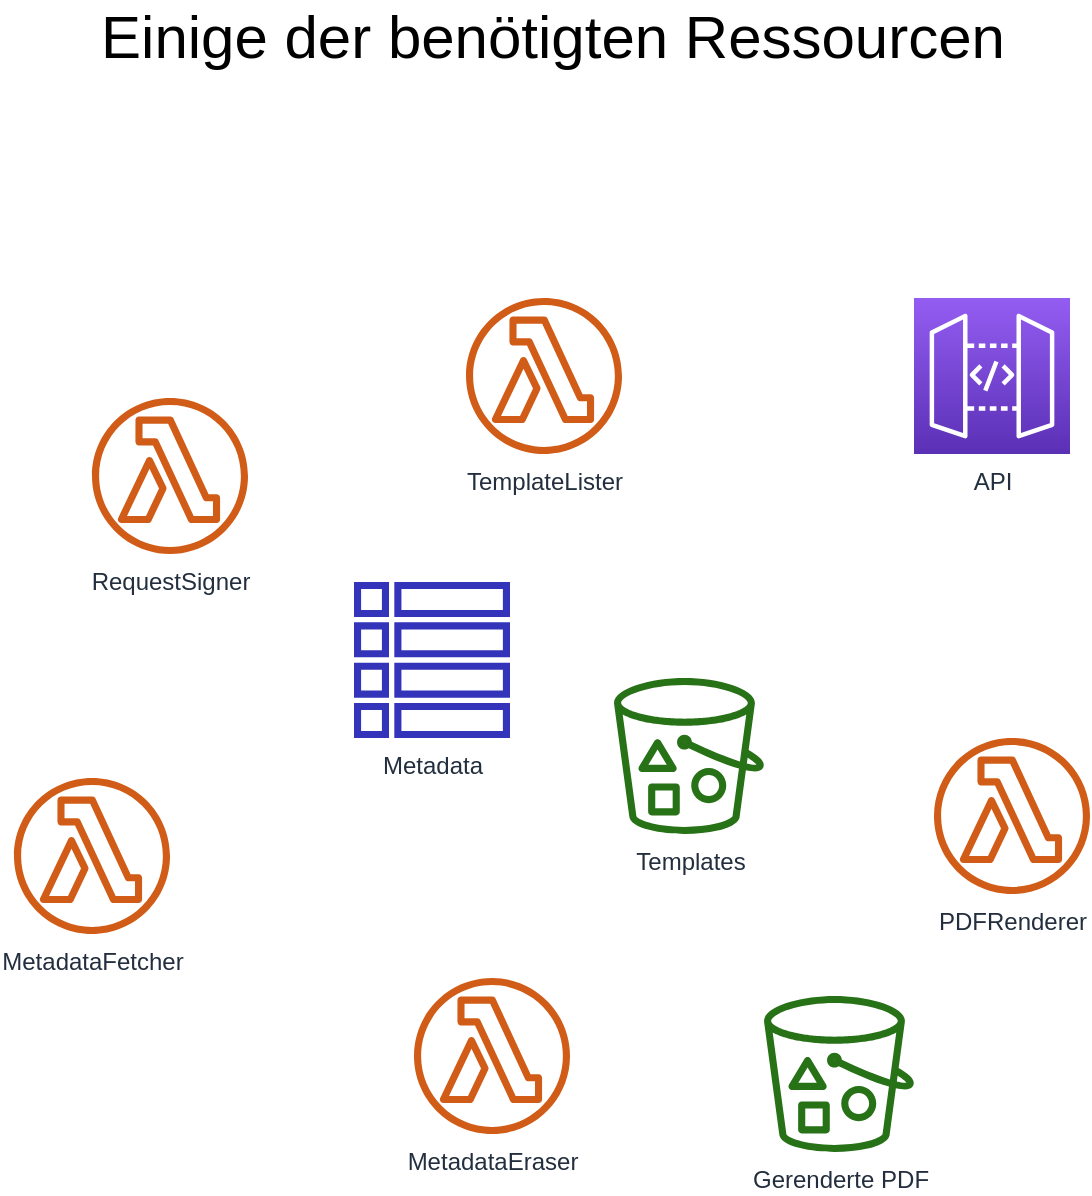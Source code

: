 <mxfile version="12.3.6" type="github" pages="4"><diagram id="9Qdbks4LsBm_zmxqTYXY" name="Page-1"><mxGraphModel dx="1172" dy="764" grid="1" gridSize="10" guides="1" tooltips="1" connect="1" arrows="1" fold="1" page="1" pageScale="1" pageWidth="850" pageHeight="1100" math="0" shadow="0"><root><mxCell id="0"/><mxCell id="1" parent="0"/><mxCell id="6UOuq9QrrFTKUcESdB24-1" value="RequestSigner" style="outlineConnect=0;fontColor=#232F3E;gradientColor=none;fillColor=#D05C17;strokeColor=none;dashed=0;verticalLabelPosition=bottom;verticalAlign=top;align=center;html=1;fontSize=12;fontStyle=0;aspect=fixed;pointerEvents=1;shape=mxgraph.aws4.lambda_function;" vertex="1" parent="1"><mxGeometry x="195" y="461" width="78" height="78" as="geometry"/></mxCell><mxCell id="6UOuq9QrrFTKUcESdB24-2" value="MetadataEraser" style="outlineConnect=0;fontColor=#232F3E;gradientColor=none;fillColor=#D05C17;strokeColor=none;dashed=0;verticalLabelPosition=bottom;verticalAlign=top;align=center;html=1;fontSize=12;fontStyle=0;aspect=fixed;pointerEvents=1;shape=mxgraph.aws4.lambda_function;" vertex="1" parent="1"><mxGeometry x="356" y="751" width="78" height="78" as="geometry"/></mxCell><mxCell id="6UOuq9QrrFTKUcESdB24-3" value="MetadataFetcher" style="outlineConnect=0;fontColor=#232F3E;gradientColor=none;fillColor=#D05C17;strokeColor=none;dashed=0;verticalLabelPosition=bottom;verticalAlign=top;align=center;html=1;fontSize=12;fontStyle=0;aspect=fixed;pointerEvents=1;shape=mxgraph.aws4.lambda_function;" vertex="1" parent="1"><mxGeometry x="156" y="651" width="78" height="78" as="geometry"/></mxCell><mxCell id="6UOuq9QrrFTKUcESdB24-4" value="TemplateLister" style="outlineConnect=0;fontColor=#232F3E;gradientColor=none;fillColor=#D05C17;strokeColor=none;dashed=0;verticalLabelPosition=bottom;verticalAlign=top;align=center;html=1;fontSize=12;fontStyle=0;aspect=fixed;pointerEvents=1;shape=mxgraph.aws4.lambda_function;" vertex="1" parent="1"><mxGeometry x="382" y="411" width="78" height="78" as="geometry"/></mxCell><mxCell id="6UOuq9QrrFTKUcESdB24-5" value="PDFRenderer" style="outlineConnect=0;fontColor=#232F3E;gradientColor=none;fillColor=#D05C17;strokeColor=none;dashed=0;verticalLabelPosition=bottom;verticalAlign=top;align=center;html=1;fontSize=12;fontStyle=0;aspect=fixed;pointerEvents=1;shape=mxgraph.aws4.lambda_function;" vertex="1" parent="1"><mxGeometry x="616" y="631" width="78" height="78" as="geometry"/></mxCell><mxCell id="6UOuq9QrrFTKUcESdB24-6" value="Templates" style="outlineConnect=0;fontColor=#232F3E;gradientColor=none;fillColor=#277116;strokeColor=none;dashed=0;verticalLabelPosition=bottom;verticalAlign=top;align=center;html=1;fontSize=12;fontStyle=0;aspect=fixed;pointerEvents=1;shape=mxgraph.aws4.bucket_with_objects;" vertex="1" parent="1"><mxGeometry x="456" y="601" width="75" height="78" as="geometry"/></mxCell><mxCell id="6UOuq9QrrFTKUcESdB24-7" value="Metadata" style="outlineConnect=0;fontColor=#232F3E;gradientColor=none;fillColor=#3334B9;strokeColor=none;dashed=0;verticalLabelPosition=bottom;verticalAlign=top;align=center;html=1;fontSize=12;fontStyle=0;aspect=fixed;pointerEvents=1;shape=mxgraph.aws4.table;" vertex="1" parent="1"><mxGeometry x="326" y="553" width="78" height="78" as="geometry"/></mxCell><mxCell id="6UOuq9QrrFTKUcESdB24-8" value="API" style="outlineConnect=0;fontColor=#232F3E;gradientColor=#945DF2;gradientDirection=north;fillColor=#5A30B5;strokeColor=#ffffff;dashed=0;verticalLabelPosition=bottom;verticalAlign=top;align=center;html=1;fontSize=12;fontStyle=0;aspect=fixed;shape=mxgraph.aws4.resourceIcon;resIcon=mxgraph.aws4.api_gateway;" vertex="1" parent="1"><mxGeometry x="606" y="411" width="78" height="78" as="geometry"/></mxCell><mxCell id="6UOuq9QrrFTKUcESdB24-11" value="&lt;font style=&quot;font-size: 30px&quot;&gt;Einige der benötigten Ressourcen&lt;br&gt;&lt;/font&gt;" style="text;html=1;align=center;verticalAlign=middle;resizable=0;points=[];;autosize=1;" vertex="1" parent="1"><mxGeometry x="190" y="270" width="470" height="20" as="geometry"/></mxCell><mxCell id="sgw2mNT5dNJipaoT5aEI-1" value="Gerenderte PDF" style="outlineConnect=0;fontColor=#232F3E;gradientColor=none;fillColor=#277116;strokeColor=none;dashed=0;verticalLabelPosition=bottom;verticalAlign=top;align=center;html=1;fontSize=12;fontStyle=0;aspect=fixed;pointerEvents=1;shape=mxgraph.aws4.bucket_with_objects;" vertex="1" parent="1"><mxGeometry x="531" y="760" width="75" height="78" as="geometry"/></mxCell></root></mxGraphModel></diagram><diagram id="EbwEAs1AU630HeVz_caJ" name="Page-2"><mxGraphModel dx="1172" dy="764" grid="1" gridSize="10" guides="1" tooltips="1" connect="1" arrows="1" fold="1" page="1" pageScale="1" pageWidth="850" pageHeight="1100" math="0" shadow="0"><root><mxCell id="W5vRPKdQ2K2m3OfhsC5C-0"/><mxCell id="W5vRPKdQ2K2m3OfhsC5C-1" parent="W5vRPKdQ2K2m3OfhsC5C-0"/><mxCell id="W5vRPKdQ2K2m3OfhsC5C-20" value="Signierten Request&lt;br&gt;&lt;div&gt;erstellen&lt;/div&gt;" style="edgeStyle=orthogonalEdgeStyle;rounded=0;orthogonalLoop=1;jettySize=auto;html=1;endArrow=open;endFill=0;" edge="1" parent="W5vRPKdQ2K2m3OfhsC5C-1" source="W5vRPKdQ2K2m3OfhsC5C-2" target="W5vRPKdQ2K2m3OfhsC5C-7"><mxGeometry relative="1" as="geometry"><mxPoint x="509" y="494.075" as="targetPoint"/></mxGeometry></mxCell><mxCell id="W5vRPKdQ2K2m3OfhsC5C-2" value="RequestSigner" style="outlineConnect=0;fontColor=#232F3E;gradientColor=none;fillColor=#D05C17;strokeColor=none;dashed=0;verticalLabelPosition=bottom;verticalAlign=top;align=center;html=1;fontSize=12;fontStyle=0;aspect=fixed;pointerEvents=1;shape=mxgraph.aws4.lambda_function;" vertex="1" parent="W5vRPKdQ2K2m3OfhsC5C-1"><mxGeometry x="470" y="334" width="78" height="78" as="geometry"/></mxCell><mxCell id="W5vRPKdQ2K2m3OfhsC5C-18" value="Metadaten&lt;br&gt;speichern" style="edgeStyle=orthogonalEdgeStyle;rounded=0;orthogonalLoop=1;jettySize=auto;html=1;endArrow=open;endFill=0;" edge="1" parent="W5vRPKdQ2K2m3OfhsC5C-1" source="W5vRPKdQ2K2m3OfhsC5C-4" target="W5vRPKdQ2K2m3OfhsC5C-8"><mxGeometry relative="1" as="geometry"/></mxCell><mxCell id="W5vRPKdQ2K2m3OfhsC5C-4" value="MetadataFetcher" style="outlineConnect=0;fontColor=#232F3E;gradientColor=none;fillColor=#D05C17;strokeColor=none;dashed=0;verticalLabelPosition=bottom;verticalAlign=top;align=center;html=1;fontSize=12;fontStyle=0;aspect=fixed;pointerEvents=1;shape=mxgraph.aws4.lambda_function;" vertex="1" parent="W5vRPKdQ2K2m3OfhsC5C-1"><mxGeometry x="470" y="758" width="78" height="78" as="geometry"/></mxCell><mxCell id="W5vRPKdQ2K2m3OfhsC5C-16" value="Triggert&lt;br&gt;Lambda&lt;br&gt;zum ermitteln&lt;br&gt;der Metadaten" style="edgeStyle=orthogonalEdgeStyle;rounded=0;orthogonalLoop=1;jettySize=auto;html=1;endArrow=open;endFill=0;" edge="1" parent="W5vRPKdQ2K2m3OfhsC5C-1" source="W5vRPKdQ2K2m3OfhsC5C-7" target="W5vRPKdQ2K2m3OfhsC5C-4"><mxGeometry relative="1" as="geometry"/></mxCell><mxCell id="W5vRPKdQ2K2m3OfhsC5C-7" value="Templates" style="outlineConnect=0;fontColor=#232F3E;gradientColor=none;fillColor=#277116;strokeColor=none;dashed=0;verticalLabelPosition=bottom;verticalAlign=top;align=center;html=1;fontSize=12;fontStyle=0;aspect=fixed;pointerEvents=1;shape=mxgraph.aws4.bucket_with_objects;" vertex="1" parent="W5vRPKdQ2K2m3OfhsC5C-1"><mxGeometry x="471.5" y="514" width="75" height="78" as="geometry"/></mxCell><mxCell id="W5vRPKdQ2K2m3OfhsC5C-8" value="Metadata" style="outlineConnect=0;fontColor=#232F3E;gradientColor=none;fillColor=#3334B9;strokeColor=none;dashed=0;verticalLabelPosition=bottom;verticalAlign=top;align=center;html=1;fontSize=12;fontStyle=0;aspect=fixed;pointerEvents=1;shape=mxgraph.aws4.table;" vertex="1" parent="W5vRPKdQ2K2m3OfhsC5C-1"><mxGeometry x="652.5" y="758" width="78" height="78" as="geometry"/></mxCell><mxCell id="W5vRPKdQ2K2m3OfhsC5C-14" style="edgeStyle=orthogonalEdgeStyle;rounded=0;orthogonalLoop=1;jettySize=auto;html=1;endArrow=open;endFill=0;" edge="1" parent="W5vRPKdQ2K2m3OfhsC5C-1" source="W5vRPKdQ2K2m3OfhsC5C-9" target="W5vRPKdQ2K2m3OfhsC5C-2"><mxGeometry relative="1" as="geometry"/></mxCell><mxCell id="W5vRPKdQ2K2m3OfhsC5C-9" value="API" style="outlineConnect=0;fontColor=#232F3E;gradientColor=#945DF2;gradientDirection=north;fillColor=#5A30B5;strokeColor=#ffffff;dashed=0;verticalLabelPosition=bottom;verticalAlign=top;align=center;html=1;fontSize=12;fontStyle=0;aspect=fixed;shape=mxgraph.aws4.resourceIcon;resIcon=mxgraph.aws4.api_gateway;" vertex="1" parent="W5vRPKdQ2K2m3OfhsC5C-1"><mxGeometry x="326.5" y="334" width="78" height="78" as="geometry"/></mxCell><mxCell id="W5vRPKdQ2K2m3OfhsC5C-10" value="&lt;font style=&quot;font-size: 30px&quot;&gt;&lt;font style=&quot;font-size: 30px&quot;&gt;Schematischer &lt;/font&gt;Upload-Prozess&lt;br&gt;&lt;/font&gt;" style="text;html=1;align=center;verticalAlign=middle;resizable=0;points=[];;autosize=1;" vertex="1" parent="W5vRPKdQ2K2m3OfhsC5C-1"><mxGeometry x="205" y="263" width="440" height="20" as="geometry"/></mxCell><mxCell id="W5vRPKdQ2K2m3OfhsC5C-13" value="Signierten&lt;br&gt;Request für&lt;br&gt;Upload&lt;br&gt;anfordern" style="edgeStyle=orthogonalEdgeStyle;rounded=0;orthogonalLoop=1;jettySize=auto;html=1;endArrow=open;endFill=0;" edge="1" parent="W5vRPKdQ2K2m3OfhsC5C-1" source="W5vRPKdQ2K2m3OfhsC5C-11" target="W5vRPKdQ2K2m3OfhsC5C-9"><mxGeometry relative="1" as="geometry"><Array as="points"><mxPoint x="157.5" y="373"/></Array></mxGeometry></mxCell><mxCell id="W5vRPKdQ2K2m3OfhsC5C-15" value="Mit signiertem&lt;br&gt;Request direkt&lt;br&gt;in S3 laden" style="edgeStyle=orthogonalEdgeStyle;rounded=0;orthogonalLoop=1;jettySize=auto;html=1;endArrow=open;endFill=0;" edge="1" parent="W5vRPKdQ2K2m3OfhsC5C-1" source="W5vRPKdQ2K2m3OfhsC5C-11" target="W5vRPKdQ2K2m3OfhsC5C-7"><mxGeometry relative="1" as="geometry"><Array as="points"><mxPoint x="339" y="553"/><mxPoint x="339" y="553"/></Array></mxGeometry></mxCell><mxCell id="W5vRPKdQ2K2m3OfhsC5C-11" value="User" style="outlineConnect=0;fontColor=#232F3E;gradientColor=none;fillColor=#232F3E;strokeColor=none;dashed=0;verticalLabelPosition=bottom;verticalAlign=top;align=center;html=1;fontSize=12;fontStyle=0;aspect=fixed;pointerEvents=1;shape=mxgraph.aws4.user;" vertex="1" parent="W5vRPKdQ2K2m3OfhsC5C-1"><mxGeometry x="119" y="412" width="78" height="78" as="geometry"/></mxCell></root></mxGraphModel></diagram><diagram id="-xuB2G90b-anTUslg2Pi" name="Page-3"><mxGraphModel dx="1172" dy="764" grid="1" gridSize="10" guides="1" tooltips="1" connect="1" arrows="1" fold="1" page="1" pageScale="1" pageWidth="850" pageHeight="1100" math="0" shadow="0"><root><mxCell id="KzhyzD0hDyE2x0CUrDqL-0"/><mxCell id="KzhyzD0hDyE2x0CUrDqL-1" parent="KzhyzD0hDyE2x0CUrDqL-0"/><mxCell id="KzhyzD0hDyE2x0CUrDqL-8" value="Metadata" style="outlineConnect=0;fontColor=#232F3E;gradientColor=none;fillColor=#3334B9;strokeColor=none;dashed=0;verticalLabelPosition=bottom;verticalAlign=top;align=center;html=1;fontSize=12;fontStyle=0;aspect=fixed;pointerEvents=1;shape=mxgraph.aws4.table;" vertex="1" parent="KzhyzD0hDyE2x0CUrDqL-1"><mxGeometry x="660.5" y="399" width="78" height="78" as="geometry"/></mxCell><mxCell id="YG_aa66S31PVs0JeuX5D-10" value="Signierten Request&lt;br&gt;erstellen" style="edgeStyle=orthogonalEdgeStyle;rounded=0;orthogonalLoop=1;jettySize=auto;html=1;endArrow=open;endFill=0;" edge="1" parent="KzhyzD0hDyE2x0CUrDqL-1" source="KzhyzD0hDyE2x0CUrDqL-2" target="Qotc2iFMHnhx-Tjhscu7-0"><mxGeometry relative="1" as="geometry"/></mxCell><mxCell id="KzhyzD0hDyE2x0CUrDqL-2" value="RequestSigner" style="outlineConnect=0;fontColor=#232F3E;gradientColor=none;fillColor=#D05C17;strokeColor=none;dashed=0;verticalLabelPosition=bottom;verticalAlign=top;align=center;html=1;fontSize=12;fontStyle=0;aspect=fixed;pointerEvents=1;shape=mxgraph.aws4.lambda_function;" vertex="1" parent="KzhyzD0hDyE2x0CUrDqL-1"><mxGeometry x="562.5" y="689" width="78" height="78" as="geometry"/></mxCell><mxCell id="YG_aa66S31PVs0JeuX5D-3" style="edgeStyle=orthogonalEdgeStyle;rounded=0;orthogonalLoop=1;jettySize=auto;html=1;endArrow=open;endFill=0;" edge="1" parent="KzhyzD0hDyE2x0CUrDqL-1" source="KzhyzD0hDyE2x0CUrDqL-6" target="KzhyzD0hDyE2x0CUrDqL-7"><mxGeometry relative="1" as="geometry"/></mxCell><mxCell id="YG_aa66S31PVs0JeuX5D-4" style="edgeStyle=orthogonalEdgeStyle;rounded=0;orthogonalLoop=1;jettySize=auto;html=1;endArrow=open;endFill=0;" edge="1" parent="KzhyzD0hDyE2x0CUrDqL-1" source="KzhyzD0hDyE2x0CUrDqL-6" target="KzhyzD0hDyE2x0CUrDqL-8"><mxGeometry relative="1" as="geometry"/></mxCell><mxCell id="YG_aa66S31PVs0JeuX5D-8" value="Signierten&lt;br&gt;Request für&lt;br&gt;PDF holen" style="edgeStyle=orthogonalEdgeStyle;rounded=0;orthogonalLoop=1;jettySize=auto;html=1;endArrow=open;endFill=0;" edge="1" parent="KzhyzD0hDyE2x0CUrDqL-1" source="KzhyzD0hDyE2x0CUrDqL-6" target="KzhyzD0hDyE2x0CUrDqL-2"><mxGeometry relative="1" as="geometry"><Array as="points"><mxPoint x="490.5" y="619"/><mxPoint x="601.5" y="619"/></Array></mxGeometry></mxCell><mxCell id="YG_aa66S31PVs0JeuX5D-9" value="Generiertes&lt;br&gt;PDF in Bucket&lt;br&gt;ablegen" style="edgeStyle=orthogonalEdgeStyle;rounded=0;orthogonalLoop=1;jettySize=auto;html=1;endArrow=open;endFill=0;" edge="1" parent="KzhyzD0hDyE2x0CUrDqL-1" source="KzhyzD0hDyE2x0CUrDqL-6" target="Qotc2iFMHnhx-Tjhscu7-0"><mxGeometry relative="1" as="geometry"><Array as="points"><mxPoint x="490.5" y="619"/><mxPoint x="318.5" y="619"/></Array></mxGeometry></mxCell><mxCell id="KzhyzD0hDyE2x0CUrDqL-6" value="PDFRenderer" style="outlineConnect=0;fontColor=#232F3E;gradientColor=none;fillColor=#D05C17;strokeColor=none;dashed=0;verticalLabelPosition=bottom;verticalAlign=top;align=center;html=1;fontSize=12;fontStyle=0;aspect=fixed;pointerEvents=1;shape=mxgraph.aws4.lambda_function;" vertex="1" parent="KzhyzD0hDyE2x0CUrDqL-1"><mxGeometry x="451" y="471" width="78" height="78" as="geometry"/></mxCell><mxCell id="KzhyzD0hDyE2x0CUrDqL-7" value="Templates" style="outlineConnect=0;fontColor=#232F3E;gradientColor=none;fillColor=#277116;strokeColor=none;dashed=0;verticalLabelPosition=bottom;verticalAlign=top;align=center;html=1;fontSize=12;fontStyle=0;aspect=fixed;pointerEvents=1;shape=mxgraph.aws4.bucket_with_objects;" vertex="1" parent="KzhyzD0hDyE2x0CUrDqL-1"><mxGeometry x="660.5" y="529" width="75" height="78" as="geometry"/></mxCell><mxCell id="YG_aa66S31PVs0JeuX5D-2" style="edgeStyle=orthogonalEdgeStyle;rounded=0;orthogonalLoop=1;jettySize=auto;html=1;endArrow=open;endFill=0;" edge="1" parent="KzhyzD0hDyE2x0CUrDqL-1" source="KzhyzD0hDyE2x0CUrDqL-9" target="KzhyzD0hDyE2x0CUrDqL-6"><mxGeometry relative="1" as="geometry"/></mxCell><mxCell id="KzhyzD0hDyE2x0CUrDqL-9" value="API" style="outlineConnect=0;fontColor=#232F3E;gradientColor=#945DF2;gradientDirection=north;fillColor=#5A30B5;strokeColor=#ffffff;dashed=0;verticalLabelPosition=bottom;verticalAlign=top;align=center;html=1;fontSize=12;fontStyle=0;aspect=fixed;shape=mxgraph.aws4.resourceIcon;resIcon=mxgraph.aws4.api_gateway;" vertex="1" parent="KzhyzD0hDyE2x0CUrDqL-1"><mxGeometry x="280.5" y="471" width="78" height="78" as="geometry"/></mxCell><mxCell id="KzhyzD0hDyE2x0CUrDqL-10" value="&lt;font style=&quot;font-size: 30px&quot;&gt;Schematischer PDF-Render-Prozess&lt;br&gt;&lt;/font&gt;" style="text;html=1;align=center;verticalAlign=middle;resizable=0;points=[];;autosize=1;" vertex="1" parent="KzhyzD0hDyE2x0CUrDqL-1"><mxGeometry x="170" y="333" width="510" height="20" as="geometry"/></mxCell><mxCell id="Qotc2iFMHnhx-Tjhscu7-0" value="Gerenderte PDF" style="outlineConnect=0;fontColor=#232F3E;gradientColor=none;fillColor=#277116;strokeColor=none;dashed=0;verticalLabelPosition=bottom;verticalAlign=top;align=center;html=1;fontSize=12;fontStyle=0;aspect=fixed;pointerEvents=1;shape=mxgraph.aws4.bucket_with_objects;" vertex="1" parent="KzhyzD0hDyE2x0CUrDqL-1"><mxGeometry x="280.5" y="689" width="75" height="78" as="geometry"/></mxCell><mxCell id="YG_aa66S31PVs0JeuX5D-1" value="PDF-Rendering&lt;br&gt;anfordern" style="edgeStyle=orthogonalEdgeStyle;rounded=0;orthogonalLoop=1;jettySize=auto;html=1;endArrow=open;endFill=0;" edge="1" parent="KzhyzD0hDyE2x0CUrDqL-1" source="YG_aa66S31PVs0JeuX5D-0" target="KzhyzD0hDyE2x0CUrDqL-9"><mxGeometry relative="1" as="geometry"/></mxCell><mxCell id="YG_aa66S31PVs0JeuX5D-12" style="edgeStyle=orthogonalEdgeStyle;rounded=0;orthogonalLoop=1;jettySize=auto;html=1;endArrow=open;endFill=0;" edge="1" parent="KzhyzD0hDyE2x0CUrDqL-1" source="YG_aa66S31PVs0JeuX5D-0" target="Qotc2iFMHnhx-Tjhscu7-0"><mxGeometry relative="1" as="geometry"><Array as="points"><mxPoint x="149.5" y="728"/></Array></mxGeometry></mxCell><mxCell id="YG_aa66S31PVs0JeuX5D-0" value="User" style="outlineConnect=0;fontColor=#232F3E;gradientColor=none;fillColor=#232F3E;strokeColor=none;dashed=0;verticalLabelPosition=bottom;verticalAlign=top;align=center;html=1;fontSize=12;fontStyle=0;aspect=fixed;pointerEvents=1;shape=mxgraph.aws4.user;" vertex="1" parent="KzhyzD0hDyE2x0CUrDqL-1"><mxGeometry x="110" y="471" width="78" height="78" as="geometry"/></mxCell></root></mxGraphModel></diagram><diagram id="o9p9yagWdBYBXclUvuaZ" name="Page-4"><mxGraphModel dx="1172" dy="764" grid="1" gridSize="10" guides="1" tooltips="1" connect="1" arrows="1" fold="1" page="1" pageScale="1" pageWidth="850" pageHeight="1100" math="0" shadow="0"><root><mxCell id="ivkLYEPxORehv7g5UBXh-0"/><mxCell id="ivkLYEPxORehv7g5UBXh-1" parent="ivkLYEPxORehv7g5UBXh-0"/><mxCell id="XQgYeI3zkvSENr_BkiZQ-4" style="edgeStyle=orthogonalEdgeStyle;rounded=0;orthogonalLoop=1;jettySize=auto;html=1;endArrow=open;endFill=0;" edge="1" parent="ivkLYEPxORehv7g5UBXh-1" source="j4Q0BAvEiIPrYrY5583v-3" target="j4Q0BAvEiIPrYrY5583v-6"><mxGeometry relative="1" as="geometry"/></mxCell><mxCell id="XQgYeI3zkvSENr_BkiZQ-5" style="edgeStyle=orthogonalEdgeStyle;rounded=0;orthogonalLoop=1;jettySize=auto;html=1;endArrow=open;endFill=0;" edge="1" parent="ivkLYEPxORehv7g5UBXh-1" source="j4Q0BAvEiIPrYrY5583v-3" target="j4Q0BAvEiIPrYrY5583v-5"><mxGeometry relative="1" as="geometry"/></mxCell><mxCell id="j4Q0BAvEiIPrYrY5583v-3" value="TemplateLister" style="outlineConnect=0;fontColor=#232F3E;gradientColor=none;fillColor=#D05C17;strokeColor=none;dashed=0;verticalLabelPosition=bottom;verticalAlign=top;align=center;html=1;fontSize=12;fontStyle=0;aspect=fixed;pointerEvents=1;shape=mxgraph.aws4.lambda_function;" vertex="1" parent="ivkLYEPxORehv7g5UBXh-1"><mxGeometry x="476" y="550.5" width="78" height="78" as="geometry"/></mxCell><mxCell id="XQgYeI3zkvSENr_BkiZQ-3" style="edgeStyle=orthogonalEdgeStyle;rounded=0;orthogonalLoop=1;jettySize=auto;html=1;endArrow=open;endFill=0;" edge="1" parent="ivkLYEPxORehv7g5UBXh-1" source="j4Q0BAvEiIPrYrY5583v-7" target="j4Q0BAvEiIPrYrY5583v-3"><mxGeometry relative="1" as="geometry"/></mxCell><mxCell id="j4Q0BAvEiIPrYrY5583v-7" value="API" style="outlineConnect=0;fontColor=#232F3E;gradientColor=#945DF2;gradientDirection=north;fillColor=#5A30B5;strokeColor=#ffffff;dashed=0;verticalLabelPosition=bottom;verticalAlign=top;align=center;html=1;fontSize=12;fontStyle=0;aspect=fixed;shape=mxgraph.aws4.resourceIcon;resIcon=mxgraph.aws4.api_gateway;" vertex="1" parent="ivkLYEPxORehv7g5UBXh-1"><mxGeometry x="296" y="550.5" width="78" height="78" as="geometry"/></mxCell><mxCell id="j4Q0BAvEiIPrYrY5583v-8" value="&lt;font style=&quot;font-size: 30px&quot;&gt;Schematischer Templatelisting-Prozess&lt;br&gt;&lt;/font&gt;" style="text;html=1;align=center;verticalAlign=middle;resizable=0;points=[];;autosize=1;" vertex="1" parent="ivkLYEPxORehv7g5UBXh-1"><mxGeometry x="155" y="398" width="540" height="20" as="geometry"/></mxCell><mxCell id="XQgYeI3zkvSENr_BkiZQ-2" style="edgeStyle=orthogonalEdgeStyle;rounded=0;orthogonalLoop=1;jettySize=auto;html=1;endArrow=open;endFill=0;" edge="1" parent="ivkLYEPxORehv7g5UBXh-1" source="XQgYeI3zkvSENr_BkiZQ-0" target="j4Q0BAvEiIPrYrY5583v-7"><mxGeometry relative="1" as="geometry"/></mxCell><mxCell id="XQgYeI3zkvSENr_BkiZQ-0" value="User" style="outlineConnect=0;fontColor=#232F3E;gradientColor=none;fillColor=#232F3E;strokeColor=none;dashed=0;verticalLabelPosition=bottom;verticalAlign=top;align=center;html=1;fontSize=12;fontStyle=0;aspect=fixed;pointerEvents=1;shape=mxgraph.aws4.user;" vertex="1" parent="ivkLYEPxORehv7g5UBXh-1"><mxGeometry x="116" y="550.5" width="78" height="78" as="geometry"/></mxCell><mxCell id="XQgYeI3zkvSENr_BkiZQ-1" value="" style="group" vertex="1" connectable="0" parent="ivkLYEPxORehv7g5UBXh-1"><mxGeometry x="656" y="478" width="78" height="223" as="geometry"/></mxCell><mxCell id="j4Q0BAvEiIPrYrY5583v-5" value="Templates" style="outlineConnect=0;fontColor=#232F3E;gradientColor=none;fillColor=#277116;strokeColor=none;dashed=0;verticalLabelPosition=bottom;verticalAlign=top;align=center;html=1;fontSize=12;fontStyle=0;aspect=fixed;pointerEvents=1;shape=mxgraph.aws4.bucket_with_objects;" vertex="1" parent="XQgYeI3zkvSENr_BkiZQ-1"><mxGeometry y="145" width="75" height="78" as="geometry"/></mxCell><mxCell id="j4Q0BAvEiIPrYrY5583v-6" value="Metadata" style="outlineConnect=0;fontColor=#232F3E;gradientColor=none;fillColor=#3334B9;strokeColor=none;dashed=0;verticalLabelPosition=bottom;verticalAlign=top;align=center;html=1;fontSize=12;fontStyle=0;aspect=fixed;pointerEvents=1;shape=mxgraph.aws4.table;" vertex="1" parent="XQgYeI3zkvSENr_BkiZQ-1"><mxGeometry width="78" height="78" as="geometry"/></mxCell></root></mxGraphModel></diagram></mxfile>